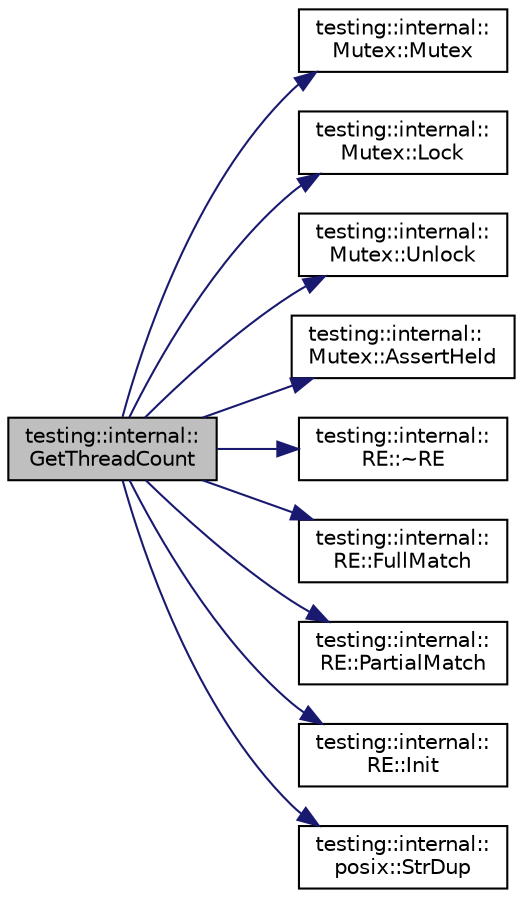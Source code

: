 digraph "testing::internal::GetThreadCount"
{
  edge [fontname="Helvetica",fontsize="10",labelfontname="Helvetica",labelfontsize="10"];
  node [fontname="Helvetica",fontsize="10",shape=record];
  rankdir="LR";
  Node1094 [label="testing::internal::\lGetThreadCount",height=0.2,width=0.4,color="black", fillcolor="grey75", style="filled", fontcolor="black"];
  Node1094 -> Node1095 [color="midnightblue",fontsize="10",style="solid",fontname="Helvetica"];
  Node1095 [label="testing::internal::\lMutex::Mutex",height=0.2,width=0.4,color="black", fillcolor="white", style="filled",URL="$d8/d77/classtesting_1_1internal_1_1_mutex.html#a38e1833a78e3eec81ad23ce1b056b40e"];
  Node1094 -> Node1096 [color="midnightblue",fontsize="10",style="solid",fontname="Helvetica"];
  Node1096 [label="testing::internal::\lMutex::Lock",height=0.2,width=0.4,color="black", fillcolor="white", style="filled",URL="$d8/d77/classtesting_1_1internal_1_1_mutex.html#ae7e2191886c00182176b23c4f4d049f8"];
  Node1094 -> Node1097 [color="midnightblue",fontsize="10",style="solid",fontname="Helvetica"];
  Node1097 [label="testing::internal::\lMutex::Unlock",height=0.2,width=0.4,color="black", fillcolor="white", style="filled",URL="$d8/d77/classtesting_1_1internal_1_1_mutex.html#a315188055de1be98884519ad84eff2e6"];
  Node1094 -> Node1098 [color="midnightblue",fontsize="10",style="solid",fontname="Helvetica"];
  Node1098 [label="testing::internal::\lMutex::AssertHeld",height=0.2,width=0.4,color="black", fillcolor="white", style="filled",URL="$d8/d77/classtesting_1_1internal_1_1_mutex.html#af45bf1660ac4110338a02a8680b2f486"];
  Node1094 -> Node1099 [color="midnightblue",fontsize="10",style="solid",fontname="Helvetica"];
  Node1099 [label="testing::internal::\lRE::~RE",height=0.2,width=0.4,color="black", fillcolor="white", style="filled",URL="$df/dcb/classtesting_1_1internal_1_1_r_e.html#af3ad18e6c0b433f3d85ed23eda8119f3"];
  Node1094 -> Node1100 [color="midnightblue",fontsize="10",style="solid",fontname="Helvetica"];
  Node1100 [label="testing::internal::\lRE::FullMatch",height=0.2,width=0.4,color="black", fillcolor="white", style="filled",URL="$df/dcb/classtesting_1_1internal_1_1_r_e.html#aa79a950758d0f1d62f7762d1e9cefe86"];
  Node1094 -> Node1101 [color="midnightblue",fontsize="10",style="solid",fontname="Helvetica"];
  Node1101 [label="testing::internal::\lRE::PartialMatch",height=0.2,width=0.4,color="black", fillcolor="white", style="filled",URL="$df/dcb/classtesting_1_1internal_1_1_r_e.html#a1e81f9a87211bdca645e025f8f0236c8"];
  Node1094 -> Node1102 [color="midnightblue",fontsize="10",style="solid",fontname="Helvetica"];
  Node1102 [label="testing::internal::\lRE::Init",height=0.2,width=0.4,color="black", fillcolor="white", style="filled",URL="$df/dcb/classtesting_1_1internal_1_1_r_e.html#a4c3a519ce849abc57d6d5fffbf1e04dc"];
  Node1094 -> Node1103 [color="midnightblue",fontsize="10",style="solid",fontname="Helvetica"];
  Node1103 [label="testing::internal::\lposix::StrDup",height=0.2,width=0.4,color="black", fillcolor="white", style="filled",URL="$d0/d81/namespacetesting_1_1internal_1_1posix.html#a8e352884793a65ae8be144676f1a9136"];
}
